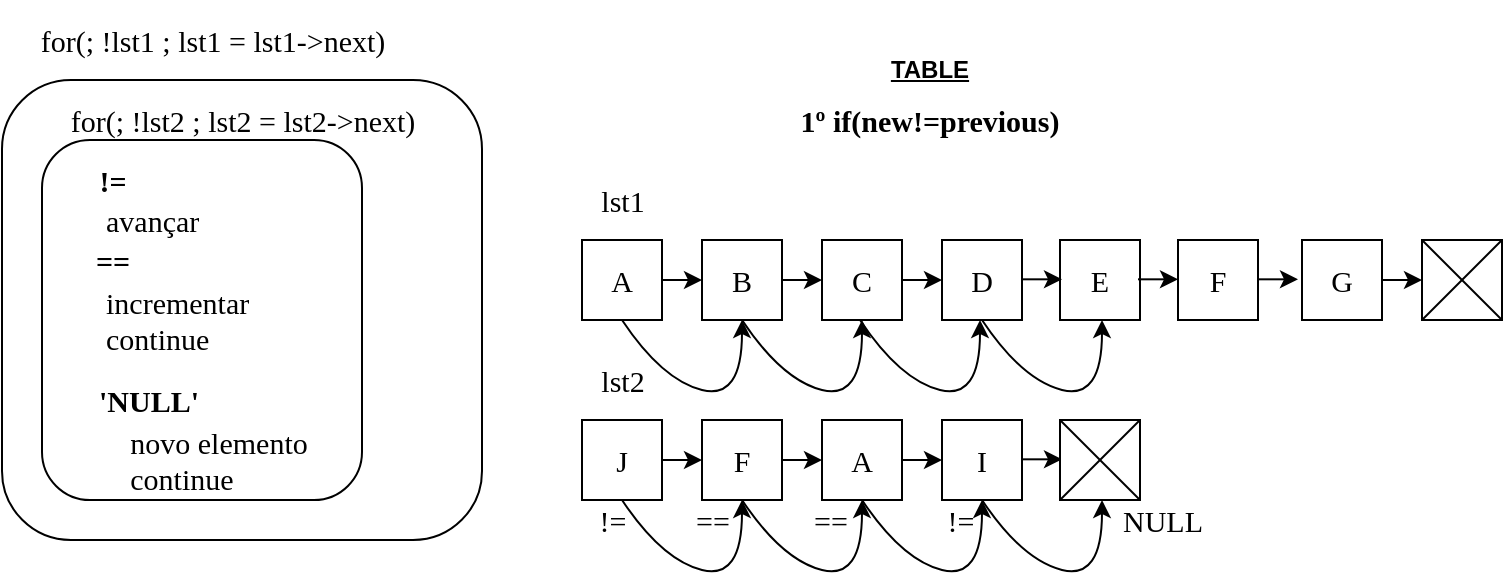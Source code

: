 <mxfile version="12.9.9" type="device" pages="2"><diagram id="u7V2hWiVfwe8C0erbfy1" name="Page-1"><mxGraphModel dx="1695" dy="520" grid="1" gridSize="10" guides="1" tooltips="1" connect="1" arrows="1" fold="1" page="1" pageScale="1" pageWidth="827" pageHeight="1169" math="0" shadow="0"><root><mxCell id="0"/><mxCell id="1" parent="0"/><mxCell id="oqE0v0TXYQ_L0rza4493-3" value="" style="rounded=1;whiteSpace=wrap;html=1;fillColor=none;fontFamily=Comic Sans MS;fontSize=15;" vertex="1" parent="1"><mxGeometry x="-50" y="120" width="240" height="230" as="geometry"/></mxCell><mxCell id="9FdpMDsOXIartUo67JKF-63" value="" style="rounded=1;whiteSpace=wrap;html=1;fillColor=none;fontFamily=Comic Sans MS;fontSize=15;" vertex="1" parent="1"><mxGeometry x="-30" y="150" width="160" height="180" as="geometry"/></mxCell><mxCell id="9FdpMDsOXIartUo67JKF-1" value="&lt;b&gt;&lt;u&gt;TABLE&lt;/u&gt;&lt;/b&gt;" style="text;html=1;strokeColor=none;fillColor=none;align=center;verticalAlign=middle;whiteSpace=wrap;rounded=0;" vertex="1" parent="1"><mxGeometry x="349" y="80" width="130" height="70" as="geometry"/></mxCell><mxCell id="9FdpMDsOXIartUo67JKF-2" value="1º if(new!=previous)" style="text;strokeColor=none;fillColor=none;align=center;verticalAlign=middle;whiteSpace=wrap;rounded=0;fontStyle=1;fontFamily=Comic Sans MS;fontSize=15;html=1;" vertex="1" parent="1"><mxGeometry x="300" y="120" width="228" height="40" as="geometry"/></mxCell><mxCell id="9FdpMDsOXIartUo67JKF-6" style="edgeStyle=orthogonalEdgeStyle;rounded=0;orthogonalLoop=1;jettySize=auto;html=1;exitX=1;exitY=0.5;exitDx=0;exitDy=0;entryX=0;entryY=0.5;entryDx=0;entryDy=0;fontFamily=Comic Sans MS;fontSize=15;" edge="1" parent="1" source="9FdpMDsOXIartUo67JKF-3" target="9FdpMDsOXIartUo67JKF-4"><mxGeometry relative="1" as="geometry"/></mxCell><mxCell id="9FdpMDsOXIartUo67JKF-3" value="A" style="whiteSpace=wrap;html=1;aspect=fixed;fontFamily=Comic Sans MS;fontSize=15;" vertex="1" parent="1"><mxGeometry x="240" y="200" width="40" height="40" as="geometry"/></mxCell><mxCell id="9FdpMDsOXIartUo67JKF-7" style="edgeStyle=orthogonalEdgeStyle;rounded=0;orthogonalLoop=1;jettySize=auto;html=1;exitX=1;exitY=0.5;exitDx=0;exitDy=0;entryX=0;entryY=0.5;entryDx=0;entryDy=0;fontFamily=Comic Sans MS;fontSize=15;" edge="1" parent="1" source="9FdpMDsOXIartUo67JKF-4" target="9FdpMDsOXIartUo67JKF-5"><mxGeometry relative="1" as="geometry"/></mxCell><mxCell id="9FdpMDsOXIartUo67JKF-4" value="B" style="whiteSpace=wrap;html=1;aspect=fixed;fontFamily=Comic Sans MS;fontSize=15;" vertex="1" parent="1"><mxGeometry x="300" y="200" width="40" height="40" as="geometry"/></mxCell><mxCell id="9FdpMDsOXIartUo67JKF-13" style="edgeStyle=orthogonalEdgeStyle;rounded=0;orthogonalLoop=1;jettySize=auto;html=1;exitX=1;exitY=0.5;exitDx=0;exitDy=0;entryX=0;entryY=0.5;entryDx=0;entryDy=0;fontFamily=Comic Sans MS;fontSize=15;" edge="1" parent="1" source="9FdpMDsOXIartUo67JKF-5" target="9FdpMDsOXIartUo67JKF-10"><mxGeometry relative="1" as="geometry"/></mxCell><mxCell id="9FdpMDsOXIartUo67JKF-5" value="C" style="whiteSpace=wrap;html=1;aspect=fixed;fontFamily=Comic Sans MS;fontSize=15;" vertex="1" parent="1"><mxGeometry x="360" y="200" width="40" height="40" as="geometry"/></mxCell><mxCell id="9FdpMDsOXIartUo67JKF-9" value="E" style="whiteSpace=wrap;html=1;aspect=fixed;fontFamily=Comic Sans MS;fontSize=15;" vertex="1" parent="1"><mxGeometry x="479" y="200" width="40" height="40" as="geometry"/></mxCell><mxCell id="9FdpMDsOXIartUo67JKF-10" value="D" style="whiteSpace=wrap;html=1;aspect=fixed;fontFamily=Comic Sans MS;fontSize=15;" vertex="1" parent="1"><mxGeometry x="420" y="200" width="40" height="40" as="geometry"/></mxCell><mxCell id="9FdpMDsOXIartUo67JKF-11" value="F" style="whiteSpace=wrap;html=1;aspect=fixed;fontFamily=Comic Sans MS;fontSize=15;" vertex="1" parent="1"><mxGeometry x="538" y="200" width="40" height="40" as="geometry"/></mxCell><mxCell id="9FdpMDsOXIartUo67JKF-19" style="edgeStyle=orthogonalEdgeStyle;rounded=0;orthogonalLoop=1;jettySize=auto;html=1;exitX=1;exitY=0.5;exitDx=0;exitDy=0;fontFamily=Comic Sans MS;fontSize=15;" edge="1" parent="1" source="9FdpMDsOXIartUo67JKF-12"><mxGeometry relative="1" as="geometry"><mxPoint x="660" y="220.31" as="targetPoint"/></mxGeometry></mxCell><mxCell id="9FdpMDsOXIartUo67JKF-12" value="G" style="whiteSpace=wrap;html=1;aspect=fixed;fontFamily=Comic Sans MS;fontSize=15;" vertex="1" parent="1"><mxGeometry x="600" y="200" width="40" height="40" as="geometry"/></mxCell><mxCell id="9FdpMDsOXIartUo67JKF-14" style="edgeStyle=orthogonalEdgeStyle;rounded=0;orthogonalLoop=1;jettySize=auto;html=1;exitX=1;exitY=0.5;exitDx=0;exitDy=0;entryX=0;entryY=0.5;entryDx=0;entryDy=0;fontFamily=Comic Sans MS;fontSize=15;" edge="1" parent="1"><mxGeometry relative="1" as="geometry"><mxPoint x="460" y="219.66" as="sourcePoint"/><mxPoint x="480" y="219.66" as="targetPoint"/></mxGeometry></mxCell><mxCell id="9FdpMDsOXIartUo67JKF-15" style="edgeStyle=orthogonalEdgeStyle;rounded=0;orthogonalLoop=1;jettySize=auto;html=1;exitX=1;exitY=0.5;exitDx=0;exitDy=0;entryX=0;entryY=0.5;entryDx=0;entryDy=0;fontFamily=Comic Sans MS;fontSize=15;" edge="1" parent="1"><mxGeometry relative="1" as="geometry"><mxPoint x="518" y="219.66" as="sourcePoint"/><mxPoint x="538" y="219.66" as="targetPoint"/></mxGeometry></mxCell><mxCell id="9FdpMDsOXIartUo67JKF-16" style="edgeStyle=orthogonalEdgeStyle;rounded=0;orthogonalLoop=1;jettySize=auto;html=1;exitX=1;exitY=0.5;exitDx=0;exitDy=0;entryX=0;entryY=0.5;entryDx=0;entryDy=0;fontFamily=Comic Sans MS;fontSize=15;" edge="1" parent="1"><mxGeometry relative="1" as="geometry"><mxPoint x="578" y="219.66" as="sourcePoint"/><mxPoint x="598" y="219.66" as="targetPoint"/></mxGeometry></mxCell><mxCell id="9FdpMDsOXIartUo67JKF-21" value="" style="whiteSpace=wrap;html=1;aspect=fixed;fontFamily=Comic Sans MS;fontSize=15;" vertex="1" parent="1"><mxGeometry x="660" y="200" width="40" height="40" as="geometry"/></mxCell><mxCell id="9FdpMDsOXIartUo67JKF-22" value="" style="endArrow=none;html=1;fontFamily=Comic Sans MS;fontSize=15;exitX=1;exitY=0;exitDx=0;exitDy=0;entryX=0;entryY=1;entryDx=0;entryDy=0;" edge="1" parent="1" source="9FdpMDsOXIartUo67JKF-21" target="9FdpMDsOXIartUo67JKF-21"><mxGeometry width="50" height="50" relative="1" as="geometry"><mxPoint x="320" y="370" as="sourcePoint"/><mxPoint x="370" y="320" as="targetPoint"/></mxGeometry></mxCell><mxCell id="9FdpMDsOXIartUo67JKF-27" value="" style="endArrow=none;html=1;fontFamily=Comic Sans MS;fontSize=15;entryX=0;entryY=0;entryDx=0;entryDy=0;exitX=1;exitY=1;exitDx=0;exitDy=0;" edge="1" parent="1" source="9FdpMDsOXIartUo67JKF-21" target="9FdpMDsOXIartUo67JKF-21"><mxGeometry width="50" height="50" relative="1" as="geometry"><mxPoint x="660" y="280" as="sourcePoint"/><mxPoint x="710" y="230" as="targetPoint"/></mxGeometry></mxCell><mxCell id="9FdpMDsOXIartUo67JKF-31" value="lst1" style="text;html=1;align=center;verticalAlign=middle;resizable=0;points=[];autosize=1;fontSize=15;fontFamily=Comic Sans MS;" vertex="1" parent="1"><mxGeometry x="240" y="170" width="40" height="20" as="geometry"/></mxCell><mxCell id="9FdpMDsOXIartUo67JKF-32" value="lst2" style="text;html=1;align=center;verticalAlign=middle;resizable=0;points=[];autosize=1;fontSize=15;fontFamily=Comic Sans MS;" vertex="1" parent="1"><mxGeometry x="240" y="260" width="40" height="20" as="geometry"/></mxCell><mxCell id="9FdpMDsOXIartUo67JKF-33" style="edgeStyle=orthogonalEdgeStyle;rounded=0;orthogonalLoop=1;jettySize=auto;html=1;exitX=1;exitY=0.5;exitDx=0;exitDy=0;entryX=0;entryY=0.5;entryDx=0;entryDy=0;fontFamily=Comic Sans MS;fontSize=15;" edge="1" parent="1" source="9FdpMDsOXIartUo67JKF-34" target="9FdpMDsOXIartUo67JKF-36"><mxGeometry relative="1" as="geometry"/></mxCell><mxCell id="9FdpMDsOXIartUo67JKF-34" value="J" style="whiteSpace=wrap;html=1;aspect=fixed;fontFamily=Comic Sans MS;fontSize=15;" vertex="1" parent="1"><mxGeometry x="240" y="290" width="40" height="40" as="geometry"/></mxCell><mxCell id="9FdpMDsOXIartUo67JKF-35" style="edgeStyle=orthogonalEdgeStyle;rounded=0;orthogonalLoop=1;jettySize=auto;html=1;exitX=1;exitY=0.5;exitDx=0;exitDy=0;entryX=0;entryY=0.5;entryDx=0;entryDy=0;fontFamily=Comic Sans MS;fontSize=15;" edge="1" parent="1" source="9FdpMDsOXIartUo67JKF-36" target="9FdpMDsOXIartUo67JKF-38"><mxGeometry relative="1" as="geometry"/></mxCell><mxCell id="9FdpMDsOXIartUo67JKF-36" value="F" style="whiteSpace=wrap;html=1;aspect=fixed;fontFamily=Comic Sans MS;fontSize=15;" vertex="1" parent="1"><mxGeometry x="300" y="290" width="40" height="40" as="geometry"/></mxCell><mxCell id="9FdpMDsOXIartUo67JKF-37" style="edgeStyle=orthogonalEdgeStyle;rounded=0;orthogonalLoop=1;jettySize=auto;html=1;exitX=1;exitY=0.5;exitDx=0;exitDy=0;entryX=0;entryY=0.5;entryDx=0;entryDy=0;fontFamily=Comic Sans MS;fontSize=15;" edge="1" parent="1" source="9FdpMDsOXIartUo67JKF-38" target="9FdpMDsOXIartUo67JKF-40"><mxGeometry relative="1" as="geometry"/></mxCell><mxCell id="9FdpMDsOXIartUo67JKF-38" value="A" style="whiteSpace=wrap;html=1;aspect=fixed;fontFamily=Comic Sans MS;fontSize=15;" vertex="1" parent="1"><mxGeometry x="360" y="290" width="40" height="40" as="geometry"/></mxCell><mxCell id="9FdpMDsOXIartUo67JKF-40" value="I" style="whiteSpace=wrap;html=1;aspect=fixed;fontFamily=Comic Sans MS;fontSize=15;" vertex="1" parent="1"><mxGeometry x="420" y="290" width="40" height="40" as="geometry"/></mxCell><mxCell id="9FdpMDsOXIartUo67JKF-44" style="edgeStyle=orthogonalEdgeStyle;rounded=0;orthogonalLoop=1;jettySize=auto;html=1;exitX=1;exitY=0.5;exitDx=0;exitDy=0;entryX=0;entryY=0.5;entryDx=0;entryDy=0;fontFamily=Comic Sans MS;fontSize=15;" edge="1" parent="1"><mxGeometry relative="1" as="geometry"><mxPoint x="460" y="309.66" as="sourcePoint"/><mxPoint x="480" y="309.66" as="targetPoint"/></mxGeometry></mxCell><mxCell id="9FdpMDsOXIartUo67JKF-47" value="" style="whiteSpace=wrap;html=1;aspect=fixed;fontFamily=Comic Sans MS;fontSize=15;" vertex="1" parent="1"><mxGeometry x="479" y="290" width="40" height="40" as="geometry"/></mxCell><mxCell id="9FdpMDsOXIartUo67JKF-48" value="" style="endArrow=none;html=1;fontFamily=Comic Sans MS;fontSize=15;exitX=1;exitY=0;exitDx=0;exitDy=0;entryX=0;entryY=1;entryDx=0;entryDy=0;" edge="1" parent="1" source="9FdpMDsOXIartUo67JKF-47" target="9FdpMDsOXIartUo67JKF-47"><mxGeometry width="50" height="50" relative="1" as="geometry"><mxPoint x="139" y="460" as="sourcePoint"/><mxPoint x="189" y="410" as="targetPoint"/></mxGeometry></mxCell><mxCell id="9FdpMDsOXIartUo67JKF-49" value="" style="endArrow=none;html=1;fontFamily=Comic Sans MS;fontSize=15;entryX=0;entryY=0;entryDx=0;entryDy=0;exitX=1;exitY=1;exitDx=0;exitDy=0;" edge="1" parent="1" source="9FdpMDsOXIartUo67JKF-47" target="9FdpMDsOXIartUo67JKF-47"><mxGeometry width="50" height="50" relative="1" as="geometry"><mxPoint x="479" y="370" as="sourcePoint"/><mxPoint x="529" y="320" as="targetPoint"/></mxGeometry></mxCell><mxCell id="9FdpMDsOXIartUo67JKF-51" value="" style="curved=1;endArrow=classic;html=1;fontFamily=Comic Sans MS;fontSize=15;exitX=0.5;exitY=1;exitDx=0;exitDy=0;entryX=0.5;entryY=1;entryDx=0;entryDy=0;" edge="1" parent="1" source="9FdpMDsOXIartUo67JKF-34" target="9FdpMDsOXIartUo67JKF-36"><mxGeometry width="50" height="50" relative="1" as="geometry"><mxPoint x="260" y="360" as="sourcePoint"/><mxPoint x="310" y="310" as="targetPoint"/><Array as="points"><mxPoint x="280" y="360"/><mxPoint x="320" y="370"/></Array></mxGeometry></mxCell><mxCell id="9FdpMDsOXIartUo67JKF-52" value="" style="curved=1;endArrow=classic;html=1;fontFamily=Comic Sans MS;fontSize=15;exitX=0.5;exitY=1;exitDx=0;exitDy=0;entryX=0.5;entryY=1;entryDx=0;entryDy=0;" edge="1" parent="1"><mxGeometry width="50" height="50" relative="1" as="geometry"><mxPoint x="320" y="330" as="sourcePoint"/><mxPoint x="380" y="330" as="targetPoint"/><Array as="points"><mxPoint x="340" y="360"/><mxPoint x="380" y="370"/></Array></mxGeometry></mxCell><mxCell id="9FdpMDsOXIartUo67JKF-53" value="" style="curved=1;endArrow=classic;html=1;fontFamily=Comic Sans MS;fontSize=15;exitX=0.5;exitY=1;exitDx=0;exitDy=0;entryX=0.5;entryY=1;entryDx=0;entryDy=0;" edge="1" parent="1"><mxGeometry width="50" height="50" relative="1" as="geometry"><mxPoint x="380" y="330" as="sourcePoint"/><mxPoint x="440" y="330" as="targetPoint"/><Array as="points"><mxPoint x="400" y="360"/><mxPoint x="440" y="370"/></Array></mxGeometry></mxCell><mxCell id="9FdpMDsOXIartUo67JKF-54" value="!=" style="text;html=1;align=center;verticalAlign=middle;resizable=0;points=[];autosize=1;fontSize=15;fontFamily=Comic Sans MS;" vertex="1" parent="1"><mxGeometry x="240" y="330" width="30" height="20" as="geometry"/></mxCell><mxCell id="9FdpMDsOXIartUo67JKF-55" value="==" style="text;html=1;align=center;verticalAlign=middle;resizable=0;points=[];autosize=1;fontSize=15;fontFamily=Comic Sans MS;" vertex="1" parent="1"><mxGeometry x="290" y="330" width="30" height="20" as="geometry"/></mxCell><mxCell id="9FdpMDsOXIartUo67JKF-56" value="==" style="text;html=1;align=center;verticalAlign=middle;resizable=0;points=[];autosize=1;fontSize=15;fontFamily=Comic Sans MS;" vertex="1" parent="1"><mxGeometry x="349" y="330" width="30" height="20" as="geometry"/></mxCell><mxCell id="9FdpMDsOXIartUo67JKF-58" value="&lt;b&gt;!=&lt;/b&gt;" style="text;html=1;align=center;verticalAlign=middle;resizable=0;points=[];autosize=1;fontSize=15;fontFamily=Comic Sans MS;" vertex="1" parent="1"><mxGeometry x="-10" y="160" width="30" height="20" as="geometry"/></mxCell><mxCell id="9FdpMDsOXIartUo67JKF-59" value="&lt;div&gt;&lt;span&gt;avançar&lt;/span&gt;&lt;br&gt;&lt;/div&gt;" style="text;html=1;align=left;verticalAlign=middle;resizable=0;points=[];autosize=1;fontSize=15;fontFamily=Comic Sans MS;" vertex="1" parent="1"><mxGeometry y="180" width="70" height="20" as="geometry"/></mxCell><mxCell id="9FdpMDsOXIartUo67JKF-60" value="&lt;b&gt;==&lt;/b&gt;" style="text;html=1;align=center;verticalAlign=middle;resizable=0;points=[];autosize=1;fontSize=15;fontFamily=Comic Sans MS;" vertex="1" parent="1"><mxGeometry x="-10" y="200" width="30" height="20" as="geometry"/></mxCell><mxCell id="9FdpMDsOXIartUo67JKF-61" value="incrementar&lt;br&gt;continue" style="text;html=1;align=left;verticalAlign=middle;resizable=0;points=[];autosize=1;fontSize=15;fontFamily=Comic Sans MS;" vertex="1" parent="1"><mxGeometry y="220" width="100" height="40" as="geometry"/></mxCell><mxCell id="9FdpMDsOXIartUo67JKF-65" value="!=" style="text;html=1;align=center;verticalAlign=middle;resizable=0;points=[];autosize=1;fontSize=15;fontFamily=Comic Sans MS;" vertex="1" parent="1"><mxGeometry x="414" y="330" width="30" height="20" as="geometry"/></mxCell><mxCell id="9FdpMDsOXIartUo67JKF-66" value="NULL" style="text;html=1;align=center;verticalAlign=middle;resizable=0;points=[];autosize=1;fontSize=15;fontFamily=Comic Sans MS;" vertex="1" parent="1"><mxGeometry x="500" y="330" width="60" height="20" as="geometry"/></mxCell><mxCell id="9FdpMDsOXIartUo67JKF-67" value="" style="curved=1;endArrow=classic;html=1;fontFamily=Comic Sans MS;fontSize=15;exitX=0.5;exitY=1;exitDx=0;exitDy=0;entryX=0.5;entryY=1;entryDx=0;entryDy=0;" edge="1" parent="1"><mxGeometry width="50" height="50" relative="1" as="geometry"><mxPoint x="440" y="330" as="sourcePoint"/><mxPoint x="500" y="330" as="targetPoint"/><Array as="points"><mxPoint x="460" y="360"/><mxPoint x="500" y="370"/></Array></mxGeometry></mxCell><mxCell id="9FdpMDsOXIartUo67JKF-68" value="&lt;b&gt;'NULL'&lt;/b&gt;" style="text;html=1;align=center;verticalAlign=middle;resizable=0;points=[];autosize=1;fontSize=15;fontFamily=Comic Sans MS;" vertex="1" parent="1"><mxGeometry x="-12.5" y="270" width="70" height="20" as="geometry"/></mxCell><mxCell id="oqE0v0TXYQ_L0rza4493-1" value="&lt;div style=&quot;text-align: left&quot;&gt;&lt;span&gt;novo elemento&lt;/span&gt;&lt;/div&gt;&lt;div style=&quot;text-align: left&quot;&gt;&lt;span&gt;continue&lt;/span&gt;&lt;/div&gt;" style="text;html=1;align=center;verticalAlign=middle;resizable=0;points=[];autosize=1;fontSize=15;fontFamily=Comic Sans MS;" vertex="1" parent="1"><mxGeometry x="2.5" y="290" width="110" height="40" as="geometry"/></mxCell><mxCell id="oqE0v0TXYQ_L0rza4493-4" value="for(; !lst1 ; lst1 = lst1-&amp;gt;next)" style="text;html=1;align=center;verticalAlign=middle;resizable=0;points=[];autosize=1;fontSize=15;fontFamily=Comic Sans MS;" vertex="1" parent="1"><mxGeometry x="-50" y="90" width="210" height="20" as="geometry"/></mxCell><mxCell id="oqE0v0TXYQ_L0rza4493-9" value="for(; !lst2 ; lst2 = lst2-&amp;gt;next)" style="text;html=1;align=center;verticalAlign=middle;resizable=0;points=[];autosize=1;fontSize=15;fontFamily=Comic Sans MS;" vertex="1" parent="1"><mxGeometry x="-40" y="130" width="220" height="20" as="geometry"/></mxCell><mxCell id="oqE0v0TXYQ_L0rza4493-11" value="" style="curved=1;endArrow=classic;html=1;fontFamily=Comic Sans MS;fontSize=15;exitX=0.5;exitY=1;exitDx=0;exitDy=0;entryX=0.5;entryY=1;entryDx=0;entryDy=0;" edge="1" parent="1"><mxGeometry width="50" height="50" relative="1" as="geometry"><mxPoint x="260" y="240" as="sourcePoint"/><mxPoint x="320" y="240" as="targetPoint"/><Array as="points"><mxPoint x="280" y="270"/><mxPoint x="320" y="280"/></Array></mxGeometry></mxCell><mxCell id="oqE0v0TXYQ_L0rza4493-13" value="" style="curved=1;endArrow=classic;html=1;fontFamily=Comic Sans MS;fontSize=15;exitX=0.5;exitY=1;exitDx=0;exitDy=0;entryX=0.5;entryY=1;entryDx=0;entryDy=0;" edge="1" parent="1"><mxGeometry width="50" height="50" relative="1" as="geometry"><mxPoint x="320" y="240" as="sourcePoint"/><mxPoint x="380" y="240" as="targetPoint"/><Array as="points"><mxPoint x="340" y="270"/><mxPoint x="380" y="280"/></Array></mxGeometry></mxCell><mxCell id="oqE0v0TXYQ_L0rza4493-14" value="" style="curved=1;endArrow=classic;html=1;fontFamily=Comic Sans MS;fontSize=15;exitX=0.5;exitY=1;exitDx=0;exitDy=0;entryX=0.5;entryY=1;entryDx=0;entryDy=0;" edge="1" parent="1"><mxGeometry width="50" height="50" relative="1" as="geometry"><mxPoint x="379" y="240" as="sourcePoint"/><mxPoint x="439" y="240" as="targetPoint"/><Array as="points"><mxPoint x="399" y="270"/><mxPoint x="439" y="280"/></Array></mxGeometry></mxCell><mxCell id="oqE0v0TXYQ_L0rza4493-15" value="" style="curved=1;endArrow=classic;html=1;fontFamily=Comic Sans MS;fontSize=15;exitX=0.5;exitY=1;exitDx=0;exitDy=0;entryX=0.5;entryY=1;entryDx=0;entryDy=0;" edge="1" parent="1"><mxGeometry width="50" height="50" relative="1" as="geometry"><mxPoint x="440" y="240" as="sourcePoint"/><mxPoint x="500" y="240" as="targetPoint"/><Array as="points"><mxPoint x="460" y="270"/><mxPoint x="500" y="280"/></Array></mxGeometry></mxCell></root></mxGraphModel></diagram><diagram id="0VPcU8x9vHo5_fWPjTKz" name="Page-2"><mxGraphModel dx="868" dy="520" grid="1" gridSize="10" guides="1" tooltips="1" connect="1" arrows="1" fold="1" page="1" pageScale="1" pageWidth="827" pageHeight="1169" math="0" shadow="0"><root><mxCell id="ZizcRPGvZztcmHSTJ7tv-0"/><mxCell id="ZizcRPGvZztcmHSTJ7tv-1" parent="ZizcRPGvZztcmHSTJ7tv-0"/></root></mxGraphModel></diagram></mxfile>